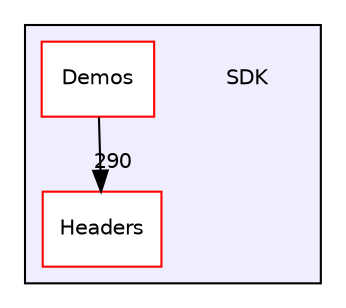 digraph "SDK" {
  compound=true
  node [ fontsize="10", fontname="Helvetica"];
  edge [ labelfontsize="10", labelfontname="Helvetica"];
  subgraph clusterdir_ca6309d378ceffb9970caf11a0592736 {
    graph [ bgcolor="#eeeeff", pencolor="black", label="" URL="dir_ca6309d378ceffb9970caf11a0592736.html"];
    dir_ca6309d378ceffb9970caf11a0592736 [shape=plaintext label="SDK"];
    dir_ff738e150c5bebd5a80ce93e3e2ec71e [shape=box label="Demos" color="red" fillcolor="white" style="filled" URL="dir_ff738e150c5bebd5a80ce93e3e2ec71e.html"];
    dir_3ed09e8ce6640af79318ee4a8db1ede0 [shape=box label="Headers" color="red" fillcolor="white" style="filled" URL="dir_3ed09e8ce6640af79318ee4a8db1ede0.html"];
  }
  dir_ff738e150c5bebd5a80ce93e3e2ec71e->dir_3ed09e8ce6640af79318ee4a8db1ede0 [headlabel="290", labeldistance=1.5 headhref="dir_000012_000008.html"];
}
